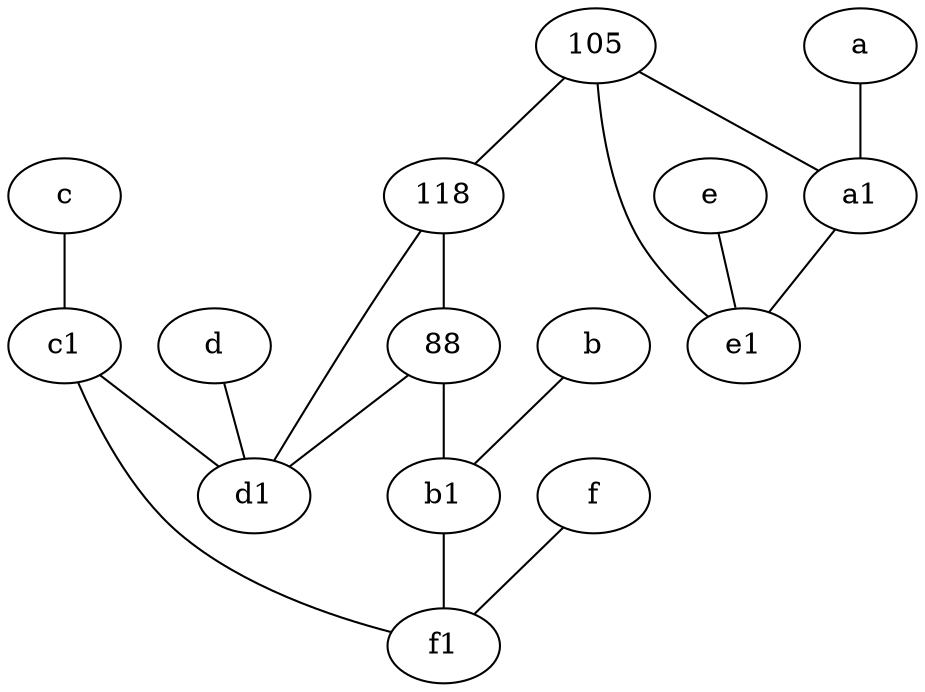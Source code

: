 graph {
	node [labelfontsize=50]
	88 [labelfontsize=50]
	f1 [labelfontsize=50 pos="3,8!"]
	c1 [labelfontsize=50 pos="4.5,3!"]
	d1 [labelfontsize=50 pos="3,5!"]
	105 [labelfontsize=50]
	c [labelfontsize=50 pos="4.5,2!"]
	118 [labelfontsize=50]
	e [labelfontsize=50 pos="7,9!"]
	a [labelfontsize=50 pos="8,2!"]
	a1 [labelfontsize=50 pos="8,3!"]
	b [labelfontsize=50 pos="10,4!"]
	d [labelfontsize=50 pos="2,5!"]
	e1 [labelfontsize=50 pos="7,7!"]
	b1 [labelfontsize=50 pos="9,4!"]
	f [labelfontsize=50 pos="3,9!"]
	c1 -- f1
	b -- b1
	c -- c1
	d -- d1
	a1 -- e1
	88 -- d1
	118 -- d1
	a -- a1
	c1 -- d1
	105 -- 118
	e -- e1
	b1 -- f1
	f -- f1
	105 -- e1
	118 -- 88
	105 -- a1
	88 -- b1
}
